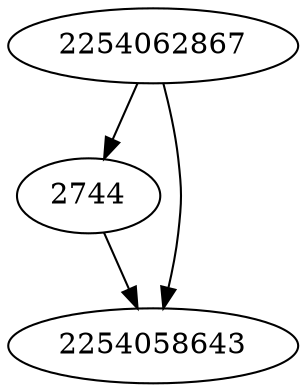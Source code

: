 strict digraph  {
2744;
2254062867;
2254058643;
2744 -> 2254058643;
2254062867 -> 2744;
2254062867 -> 2254058643;
}
